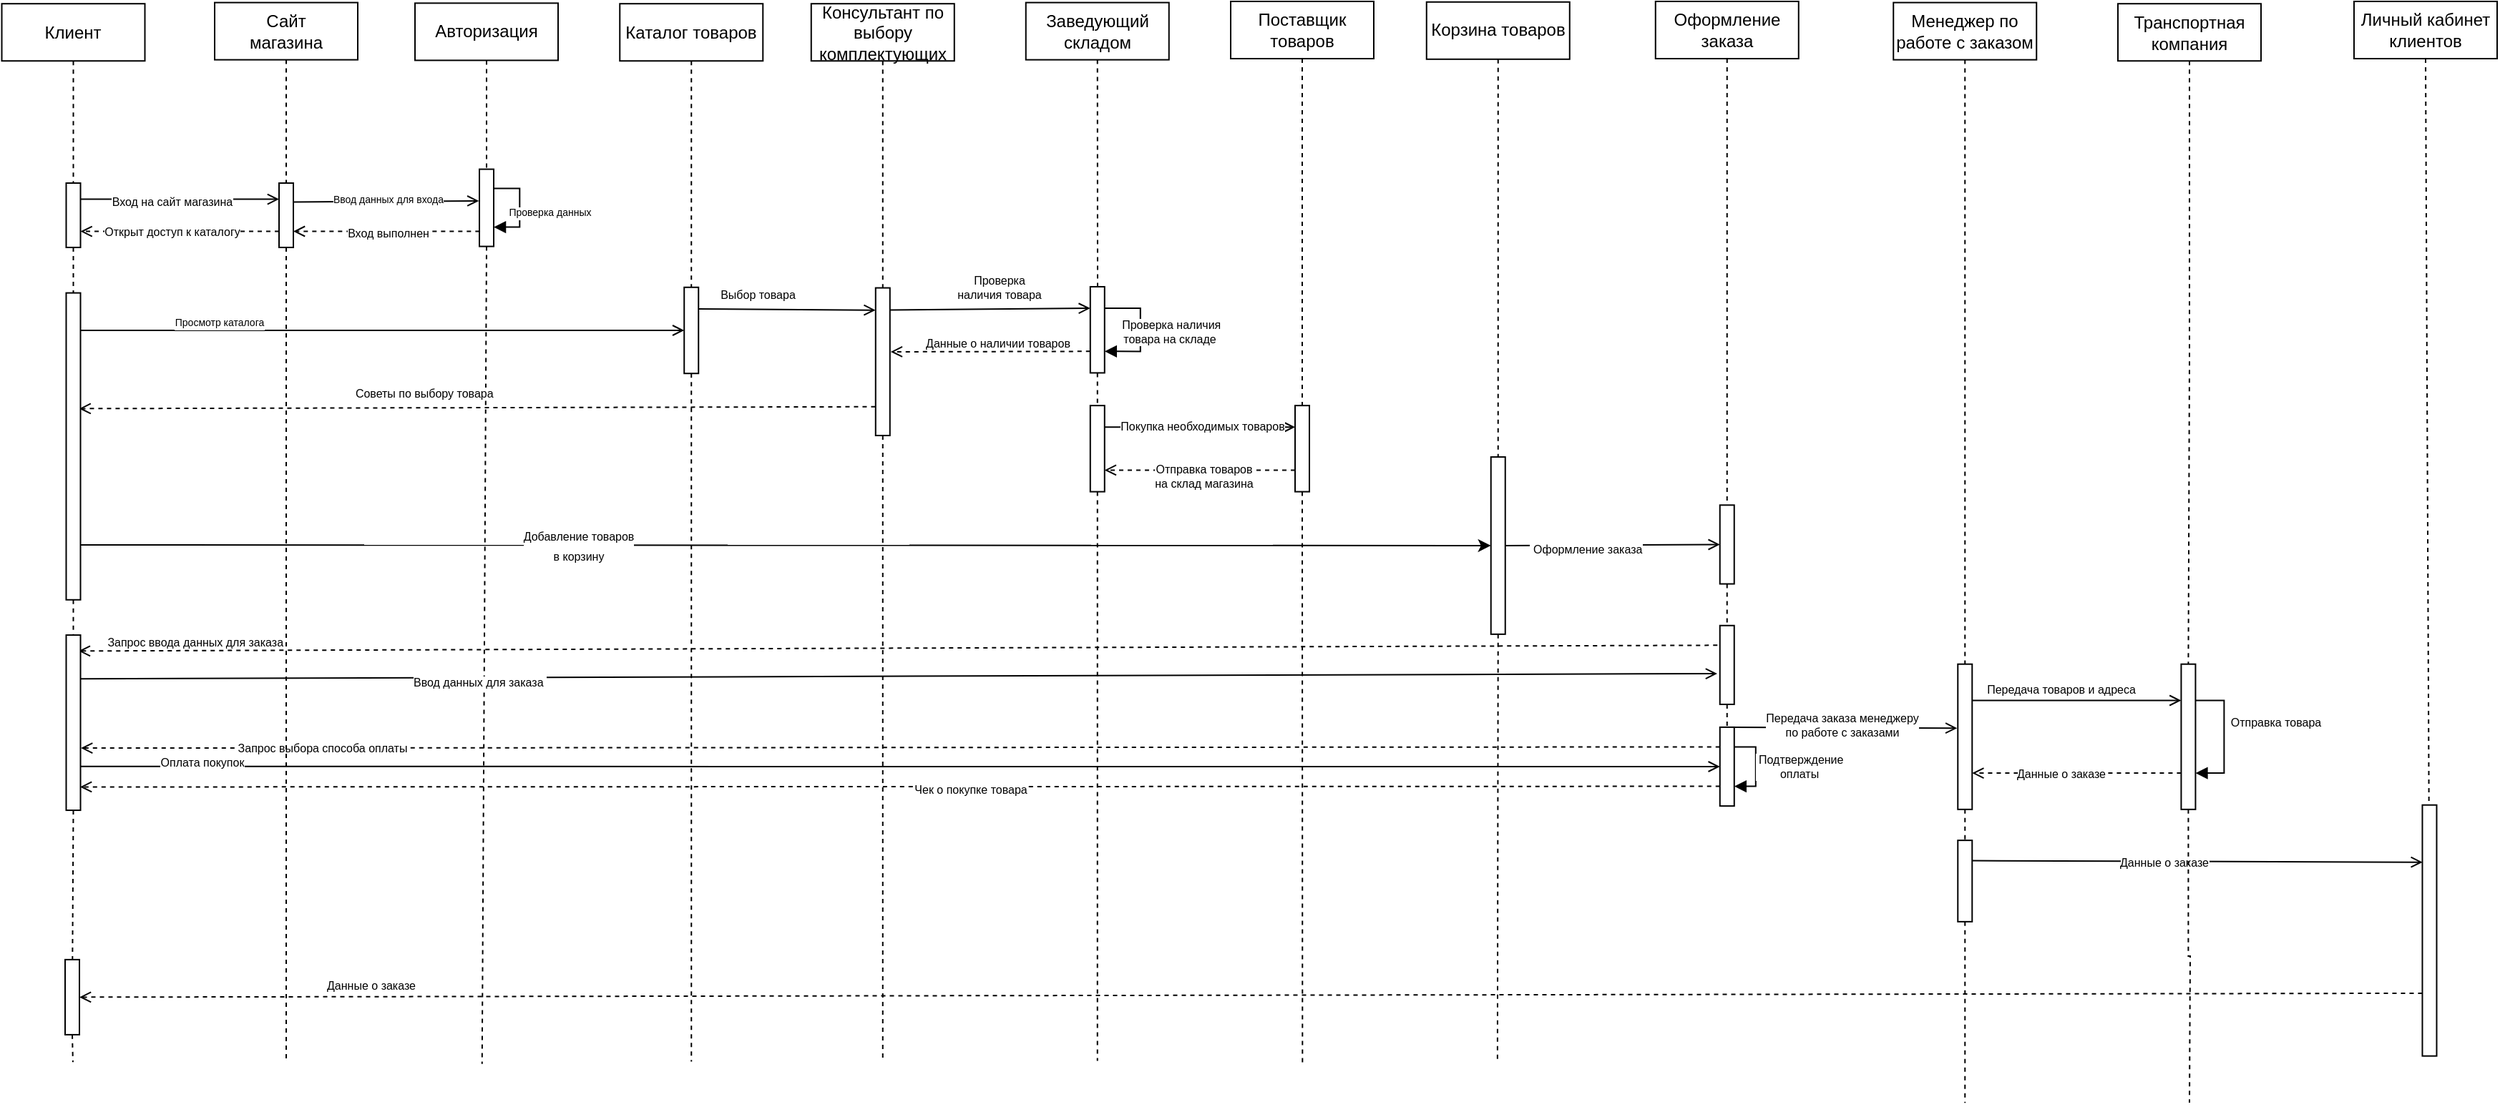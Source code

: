 <mxfile version="20.5.3" type="github">
  <diagram id="1C6cSwg7VmpAiblLXvoy" name="Страница 1">
    <mxGraphModel dx="4302" dy="1127" grid="1" gridSize="10" guides="1" tooltips="1" connect="1" arrows="1" fold="1" page="1" pageScale="1" pageWidth="2339" pageHeight="3300" math="0" shadow="0">
      <root>
        <mxCell id="0" />
        <mxCell id="1" parent="0" />
        <mxCell id="xmQRBaJtH42mLP0wHH3l-34" value="Менеджер по работе с заказом" style="whiteSpace=wrap;html=1;align=center;" parent="1" vertex="1">
          <mxGeometry x="93.12" y="70.8" width="100" height="40" as="geometry" />
        </mxCell>
        <mxCell id="SabWteCTpefjTxFQU9_--8" style="edgeStyle=none;rounded=0;orthogonalLoop=1;jettySize=auto;html=1;exitX=0.5;exitY=1;exitDx=0;exitDy=0;entryX=0;entryY=0.5;entryDx=0;entryDy=0;dashed=1;fontSize=8;endArrow=none;endFill=0;" parent="1" source="xmQRBaJtH42mLP0wHH3l-34" target="xmQRBaJtH42mLP0wHH3l-50" edge="1">
          <mxGeometry relative="1" as="geometry">
            <mxPoint x="143.12" y="255.8" as="sourcePoint" />
          </mxGeometry>
        </mxCell>
        <mxCell id="xmQRBaJtH42mLP0wHH3l-95" style="edgeStyle=none;rounded=0;orthogonalLoop=1;jettySize=auto;html=1;exitX=1;exitY=0.5;exitDx=0;exitDy=0;entryX=0;entryY=0.5;entryDx=0;entryDy=0;dashed=1;fontSize=9;endArrow=none;endFill=0;startArrow=none;" parent="1" source="t5wxgiUbX30vSw5wbPk--4" edge="1">
          <mxGeometry relative="1" as="geometry">
            <mxPoint x="143.135" y="840.185" as="targetPoint" />
          </mxGeometry>
        </mxCell>
        <mxCell id="wwu7eUDhGdENPaWgCfhL-5" style="edgeStyle=none;rounded=0;orthogonalLoop=1;jettySize=auto;html=1;entryX=0.228;entryY=0.986;entryDx=0;entryDy=0;endArrow=open;endFill=0;exitX=0.25;exitY=0;exitDx=0;exitDy=0;entryPerimeter=0;" parent="1" source="t5wxgiUbX30vSw5wbPk--4" target="hlWkLfJ_ghAU2IeBSESy-3" edge="1">
          <mxGeometry relative="1" as="geometry">
            <mxPoint x="170" y="740" as="sourcePoint" />
          </mxGeometry>
        </mxCell>
        <mxCell id="wwu7eUDhGdENPaWgCfhL-7" value="Данные о заказе" style="edgeLabel;html=1;align=center;verticalAlign=middle;resizable=0;points=[];fontSize=8;" parent="wwu7eUDhGdENPaWgCfhL-5" vertex="1" connectable="0">
          <mxGeometry x="-0.151" y="-1" relative="1" as="geometry">
            <mxPoint as="offset" />
          </mxGeometry>
        </mxCell>
        <mxCell id="t5wxgiUbX30vSw5wbPk--9" style="edgeStyle=orthogonalEdgeStyle;rounded=0;orthogonalLoop=1;jettySize=auto;html=1;exitX=0.25;exitY=0;exitDx=0;exitDy=0;entryX=0.25;entryY=1;entryDx=0;entryDy=0;endArrow=open;endFill=0;" parent="1" source="xmQRBaJtH42mLP0wHH3l-50" target="t5wxgiUbX30vSw5wbPk--7" edge="1">
          <mxGeometry relative="1" as="geometry" />
        </mxCell>
        <mxCell id="t5wxgiUbX30vSw5wbPk--10" value="&lt;font style=&quot;font-size: 8px;&quot;&gt;Передача товаров и адреса&lt;/font&gt;" style="edgeLabel;html=1;align=center;verticalAlign=middle;resizable=0;points=[];" parent="t5wxgiUbX30vSw5wbPk--9" vertex="1" connectable="0">
          <mxGeometry x="-0.36" relative="1" as="geometry">
            <mxPoint x="15" y="-9" as="offset" />
          </mxGeometry>
        </mxCell>
        <mxCell id="xmQRBaJtH42mLP0wHH3l-50" value="" style="rounded=0;whiteSpace=wrap;html=1;rotation=90;" parent="1" vertex="1">
          <mxGeometry x="92.35" y="579.14" width="101.57" height="10" as="geometry" />
        </mxCell>
        <mxCell id="Gkl77x3huCFvcmWokDsf-9" style="edgeStyle=none;rounded=0;orthogonalLoop=1;jettySize=auto;html=1;exitX=0.5;exitY=1;exitDx=0;exitDy=0;entryX=0;entryY=0.5;entryDx=0;entryDy=0;dashed=1;endArrow=none;endFill=0;" parent="1" source="Gkl77x3huCFvcmWokDsf-2" target="Gkl77x3huCFvcmWokDsf-33" edge="1">
          <mxGeometry relative="1" as="geometry">
            <mxPoint x="-1178.75" y="136.6" as="targetPoint" />
          </mxGeometry>
        </mxCell>
        <mxCell id="Gkl77x3huCFvcmWokDsf-2" value="Клиент" style="whiteSpace=wrap;html=1;align=center;" parent="1" vertex="1">
          <mxGeometry x="-1228.75" y="71.6" width="100" height="40" as="geometry" />
        </mxCell>
        <mxCell id="Gkl77x3huCFvcmWokDsf-27" style="edgeStyle=none;rounded=0;orthogonalLoop=1;jettySize=auto;html=1;entryX=0.41;entryY=1.034;entryDx=0;entryDy=0;fontSize=7;endArrow=open;endFill=0;exitX=0.294;exitY=0.011;exitDx=0;exitDy=0;entryPerimeter=0;exitPerimeter=0;" parent="1" source="4py7BuK0P5c7qzIg3ZsJ-5" target="Gkl77x3huCFvcmWokDsf-26" edge="1">
          <mxGeometry relative="1" as="geometry">
            <mxPoint x="-1010" y="210.8" as="sourcePoint" />
          </mxGeometry>
        </mxCell>
        <mxCell id="Gkl77x3huCFvcmWokDsf-28" value="Ввод данных для входа" style="edgeLabel;html=1;align=center;verticalAlign=middle;resizable=0;points=[];fontSize=7;" parent="Gkl77x3huCFvcmWokDsf-27" vertex="1" connectable="0">
          <mxGeometry x="-0.348" y="1" relative="1" as="geometry">
            <mxPoint x="23" as="offset" />
          </mxGeometry>
        </mxCell>
        <mxCell id="Gkl77x3huCFvcmWokDsf-31" style="rounded=0;orthogonalLoop=1;jettySize=auto;html=1;exitX=0.5;exitY=1;exitDx=0;exitDy=0;entryX=0;entryY=0.5;entryDx=0;entryDy=0;fontSize=7;endArrow=none;endFill=0;dashed=1;" parent="1" source="Gkl77x3huCFvcmWokDsf-25" target="Gkl77x3huCFvcmWokDsf-26" edge="1">
          <mxGeometry relative="1" as="geometry" />
        </mxCell>
        <mxCell id="Gkl77x3huCFvcmWokDsf-25" value="Авторизация" style="whiteSpace=wrap;html=1;align=center;" parent="1" vertex="1">
          <mxGeometry x="-940" y="71.2" width="100" height="40" as="geometry" />
        </mxCell>
        <mxCell id="Gkl77x3huCFvcmWokDsf-38" style="edgeStyle=none;rounded=0;orthogonalLoop=1;jettySize=auto;html=1;exitX=1;exitY=0.5;exitDx=0;exitDy=0;dashed=1;fontSize=7;endArrow=none;endFill=0;" parent="1" source="Gkl77x3huCFvcmWokDsf-26" edge="1">
          <mxGeometry relative="1" as="geometry">
            <mxPoint x="-893.12" y="812.867" as="targetPoint" />
          </mxGeometry>
        </mxCell>
        <mxCell id="4py7BuK0P5c7qzIg3ZsJ-1" style="rounded=0;orthogonalLoop=1;jettySize=auto;html=1;exitX=0.804;exitY=0.984;exitDx=0;exitDy=0;dashed=1;endArrow=open;endFill=0;entryX=0.75;entryY=0;entryDx=0;entryDy=0;exitPerimeter=0;" parent="1" source="Gkl77x3huCFvcmWokDsf-26" target="4py7BuK0P5c7qzIg3ZsJ-5" edge="1">
          <mxGeometry relative="1" as="geometry">
            <mxPoint x="-1010" y="227.8" as="targetPoint" />
          </mxGeometry>
        </mxCell>
        <mxCell id="4py7BuK0P5c7qzIg3ZsJ-2" value="&lt;font style=&quot;font-size: 8px;&quot;&gt;Вход выполнен&lt;/font&gt;" style="edgeLabel;html=1;align=center;verticalAlign=middle;resizable=0;points=[];" parent="4py7BuK0P5c7qzIg3ZsJ-1" vertex="1" connectable="0">
          <mxGeometry x="0.517" relative="1" as="geometry">
            <mxPoint x="34" as="offset" />
          </mxGeometry>
        </mxCell>
        <mxCell id="Gkl77x3huCFvcmWokDsf-26" value="" style="rounded=0;whiteSpace=wrap;html=1;rotation=90;" parent="1" vertex="1">
          <mxGeometry x="-916.99" y="209.3" width="53.99" height="10" as="geometry" />
        </mxCell>
        <mxCell id="Gkl77x3huCFvcmWokDsf-29" style="edgeStyle=orthogonalEdgeStyle;rounded=0;orthogonalLoop=1;jettySize=auto;html=1;exitX=0.25;exitY=0;exitDx=0;exitDy=0;entryX=0.75;entryY=0;entryDx=0;entryDy=0;fontSize=7;endArrow=block;endFill=1;" parent="1" source="Gkl77x3huCFvcmWokDsf-26" target="Gkl77x3huCFvcmWokDsf-26" edge="1">
          <mxGeometry relative="1" as="geometry">
            <Array as="points">
              <mxPoint x="-866.87" y="200.61" />
              <mxPoint x="-866.87" y="227.61" />
            </Array>
          </mxGeometry>
        </mxCell>
        <mxCell id="Gkl77x3huCFvcmWokDsf-30" value="&amp;nbsp;Проверка данных" style="edgeLabel;html=1;align=center;verticalAlign=middle;resizable=0;points=[];fontSize=7;" parent="Gkl77x3huCFvcmWokDsf-29" vertex="1" connectable="0">
          <mxGeometry x="0.103" y="1" relative="1" as="geometry">
            <mxPoint x="19" as="offset" />
          </mxGeometry>
        </mxCell>
        <mxCell id="Gkl77x3huCFvcmWokDsf-32" value="Каталог товаров" style="whiteSpace=wrap;html=1;align=center;" parent="1" vertex="1">
          <mxGeometry x="-796.87" y="71.6" width="100" height="40" as="geometry" />
        </mxCell>
        <mxCell id="SabWteCTpefjTxFQU9_--4" style="rounded=0;orthogonalLoop=1;jettySize=auto;html=1;exitX=1;exitY=0.5;exitDx=0;exitDy=0;fontSize=8;endArrow=none;endFill=0;dashed=1;startArrow=none;" parent="1" source="hlWkLfJ_ghAU2IeBSESy-6" edge="1">
          <mxGeometry relative="1" as="geometry">
            <mxPoint x="-1179.044" y="811.6" as="targetPoint" />
          </mxGeometry>
        </mxCell>
        <mxCell id="4py7BuK0P5c7qzIg3ZsJ-7" style="edgeStyle=none;rounded=0;orthogonalLoop=1;jettySize=auto;html=1;exitX=0.25;exitY=0;exitDx=0;exitDy=0;entryX=0.25;entryY=1;entryDx=0;entryDy=0;fontSize=8;endArrow=open;endFill=0;" parent="1" source="Gkl77x3huCFvcmWokDsf-33" target="4py7BuK0P5c7qzIg3ZsJ-5" edge="1">
          <mxGeometry relative="1" as="geometry" />
        </mxCell>
        <mxCell id="4py7BuK0P5c7qzIg3ZsJ-8" value="Вход на сайт магазина" style="edgeLabel;html=1;align=center;verticalAlign=middle;resizable=0;points=[];fontSize=8;" parent="4py7BuK0P5c7qzIg3ZsJ-7" vertex="1" connectable="0">
          <mxGeometry x="-0.247" y="-2" relative="1" as="geometry">
            <mxPoint x="11" y="-1" as="offset" />
          </mxGeometry>
        </mxCell>
        <mxCell id="Gkl77x3huCFvcmWokDsf-33" value="" style="rounded=0;whiteSpace=wrap;html=1;rotation=90;" parent="1" vertex="1">
          <mxGeometry x="-1201.25" y="214.51" width="45" height="10" as="geometry" />
        </mxCell>
        <mxCell id="SabWteCTpefjTxFQU9_--7" style="edgeStyle=none;rounded=0;orthogonalLoop=1;jettySize=auto;html=1;exitX=1;exitY=0.5;exitDx=0;exitDy=0;dashed=1;fontSize=8;endArrow=none;endFill=0;" parent="1" source="SabWteCTpefjTxFQU9_--23" edge="1">
          <mxGeometry relative="1" as="geometry">
            <mxPoint x="-746.87" y="811.2" as="targetPoint" />
            <mxPoint x="-746.885" y="480.625" as="sourcePoint" />
          </mxGeometry>
        </mxCell>
        <mxCell id="Gkl77x3huCFvcmWokDsf-39" style="edgeStyle=none;rounded=0;orthogonalLoop=1;jettySize=auto;html=1;exitX=0.122;exitY=0.013;exitDx=0;exitDy=0;entryX=0.5;entryY=1;entryDx=0;entryDy=0;fontSize=7;endArrow=open;endFill=0;exitPerimeter=0;" parent="1" source="Gkl77x3huCFvcmWokDsf-37" target="SabWteCTpefjTxFQU9_--23" edge="1">
          <mxGeometry relative="1" as="geometry" />
        </mxCell>
        <mxCell id="Gkl77x3huCFvcmWokDsf-40" value="Просмотр каталога" style="edgeLabel;html=1;align=center;verticalAlign=middle;resizable=0;points=[];fontSize=7;" parent="Gkl77x3huCFvcmWokDsf-39" vertex="1" connectable="0">
          <mxGeometry x="-0.301" y="1" relative="1" as="geometry">
            <mxPoint x="-51" y="-4" as="offset" />
          </mxGeometry>
        </mxCell>
        <mxCell id="SabWteCTpefjTxFQU9_--12" style="edgeStyle=none;rounded=0;orthogonalLoop=1;jettySize=auto;html=1;exitX=0.5;exitY=1;exitDx=0;exitDy=0;entryX=0;entryY=0.5;entryDx=0;entryDy=0;dashed=1;fontSize=8;endArrow=none;endFill=0;" parent="1" source="SabWteCTpefjTxFQU9_--10" target="SabWteCTpefjTxFQU9_--11" edge="1">
          <mxGeometry relative="1" as="geometry" />
        </mxCell>
        <mxCell id="SabWteCTpefjTxFQU9_--10" value="Корзина товаров" style="whiteSpace=wrap;html=1;align=center;" parent="1" vertex="1">
          <mxGeometry x="-233.12" y="70.4" width="100" height="40" as="geometry" />
        </mxCell>
        <mxCell id="SabWteCTpefjTxFQU9_--18" style="edgeStyle=none;rounded=0;orthogonalLoop=1;jettySize=auto;html=1;exitX=1;exitY=0.5;exitDx=0;exitDy=0;dashed=1;fontSize=8;endArrow=none;endFill=0;" parent="1" source="SabWteCTpefjTxFQU9_--11" edge="1">
          <mxGeometry relative="1" as="geometry">
            <mxPoint x="-183.564" y="810" as="targetPoint" />
          </mxGeometry>
        </mxCell>
        <mxCell id="6CkgmIkL6e7vxcwUD5hK-3" style="rounded=0;orthogonalLoop=1;jettySize=auto;html=1;exitX=0.5;exitY=0;exitDx=0;exitDy=0;entryX=0.5;entryY=1;entryDx=0;entryDy=0;endArrow=open;endFill=0;" parent="1" source="SabWteCTpefjTxFQU9_--11" target="6CkgmIkL6e7vxcwUD5hK-1" edge="1">
          <mxGeometry relative="1" as="geometry" />
        </mxCell>
        <mxCell id="6CkgmIkL6e7vxcwUD5hK-4" value="&lt;font style=&quot;font-size: 8px;&quot;&gt;&amp;nbsp;Оформление заказа&lt;/font&gt;" style="edgeLabel;html=1;align=center;verticalAlign=middle;resizable=0;points=[];" parent="6CkgmIkL6e7vxcwUD5hK-3" vertex="1" connectable="0">
          <mxGeometry x="-0.252" y="-2" relative="1" as="geometry">
            <mxPoint as="offset" />
          </mxGeometry>
        </mxCell>
        <mxCell id="SabWteCTpefjTxFQU9_--11" value="" style="rounded=0;whiteSpace=wrap;html=1;rotation=90;" parent="1" vertex="1">
          <mxGeometry x="-245.08" y="445.48" width="123.91" height="10" as="geometry" />
        </mxCell>
        <mxCell id="SabWteCTpefjTxFQU9_--17" style="edgeStyle=none;rounded=0;orthogonalLoop=1;jettySize=auto;html=1;exitX=1;exitY=0.5;exitDx=0;exitDy=0;entryX=0;entryY=0.5;entryDx=0;entryDy=0;fontSize=8;endArrow=none;endFill=0;dashed=1;startArrow=none;" parent="1" source="6CkgmIkL6e7vxcwUD5hK-1" target="SabWteCTpefjTxFQU9_--16" edge="1">
          <mxGeometry relative="1" as="geometry" />
        </mxCell>
        <mxCell id="SabWteCTpefjTxFQU9_--15" value="Оформление заказа" style="whiteSpace=wrap;html=1;align=center;" parent="1" vertex="1">
          <mxGeometry x="-73.12" y="70" width="100" height="40" as="geometry" />
        </mxCell>
        <mxCell id="SabWteCTpefjTxFQU9_--37" style="edgeStyle=none;rounded=0;orthogonalLoop=1;jettySize=auto;html=1;exitX=1;exitY=0.5;exitDx=0;exitDy=0;entryX=0;entryY=0.5;entryDx=0;entryDy=0;dashed=1;fontSize=8;endArrow=none;endFill=0;" parent="1" source="SabWteCTpefjTxFQU9_--16" target="SabWteCTpefjTxFQU9_--36" edge="1">
          <mxGeometry relative="1" as="geometry" />
        </mxCell>
        <mxCell id="SabWteCTpefjTxFQU9_--16" value="" style="rounded=0;whiteSpace=wrap;html=1;rotation=90;" parent="1" vertex="1">
          <mxGeometry x="-50.68" y="528.93" width="55.11" height="10" as="geometry" />
        </mxCell>
        <mxCell id="SabWteCTpefjTxFQU9_--21" style="edgeStyle=none;rounded=0;orthogonalLoop=1;jettySize=auto;html=1;entryX=0.25;entryY=1;entryDx=0;entryDy=0;fontSize=8;endArrow=none;endFill=0;exitX=0.091;exitY=0.135;exitDx=0;exitDy=0;exitPerimeter=0;dashed=1;startArrow=open;startFill=0;" parent="1" source="SabWteCTpefjTxFQU9_--19" target="SabWteCTpefjTxFQU9_--16" edge="1">
          <mxGeometry relative="1" as="geometry">
            <mxPoint x="-940" y="530" as="sourcePoint" />
          </mxGeometry>
        </mxCell>
        <mxCell id="SabWteCTpefjTxFQU9_--22" value="&amp;nbsp;Запрос ввода данных для заказа" style="edgeLabel;html=1;align=center;verticalAlign=middle;resizable=0;points=[];fontSize=8;" parent="SabWteCTpefjTxFQU9_--21" vertex="1" connectable="0">
          <mxGeometry x="-0.865" y="2" relative="1" as="geometry">
            <mxPoint x="2" y="-4" as="offset" />
          </mxGeometry>
        </mxCell>
        <mxCell id="SabWteCTpefjTxFQU9_--38" style="edgeStyle=none;rounded=0;orthogonalLoop=1;jettySize=auto;html=1;exitX=0.75;exitY=0;exitDx=0;exitDy=0;entryX=0.5;entryY=1;entryDx=0;entryDy=0;fontSize=8;endArrow=open;endFill=0;" parent="1" source="SabWteCTpefjTxFQU9_--19" target="SabWteCTpefjTxFQU9_--36" edge="1">
          <mxGeometry relative="1" as="geometry" />
        </mxCell>
        <mxCell id="SabWteCTpefjTxFQU9_--39" value="Оплата покупок" style="edgeLabel;html=1;align=center;verticalAlign=middle;resizable=0;points=[];fontSize=8;" parent="SabWteCTpefjTxFQU9_--38" vertex="1" connectable="0">
          <mxGeometry x="-0.791" relative="1" as="geometry">
            <mxPoint x="-35" y="-3" as="offset" />
          </mxGeometry>
        </mxCell>
        <mxCell id="SabWteCTpefjTxFQU9_--19" value="" style="rounded=0;whiteSpace=wrap;html=1;rotation=90;" parent="1" vertex="1">
          <mxGeometry x="-1240" y="569.28" width="122.5" height="10" as="geometry" />
        </mxCell>
        <mxCell id="SabWteCTpefjTxFQU9_--20" value="" style="rounded=0;orthogonalLoop=1;jettySize=auto;html=1;exitX=1;exitY=0.5;exitDx=0;exitDy=0;fontSize=8;endArrow=none;endFill=0;dashed=1;startArrow=none;" parent="1" source="Gkl77x3huCFvcmWokDsf-37" target="SabWteCTpefjTxFQU9_--19" edge="1">
          <mxGeometry relative="1" as="geometry">
            <mxPoint x="-1179.044" y="811.6" as="targetPoint" />
            <mxPoint x="-1178.75" y="322.0" as="sourcePoint" />
          </mxGeometry>
        </mxCell>
        <mxCell id="tWSVUriyzBmCFwbqHir8-5" style="edgeStyle=none;rounded=0;orthogonalLoop=1;jettySize=auto;html=1;exitX=0.25;exitY=0;exitDx=0;exitDy=0;entryX=0.151;entryY=1.007;entryDx=0;entryDy=0;endArrow=open;endFill=0;entryPerimeter=0;" parent="1" source="SabWteCTpefjTxFQU9_--23" target="tWSVUriyzBmCFwbqHir8-3" edge="1">
          <mxGeometry relative="1" as="geometry" />
        </mxCell>
        <mxCell id="tWSVUriyzBmCFwbqHir8-8" value="&amp;nbsp; Выбор товара" style="edgeLabel;html=1;align=center;verticalAlign=middle;resizable=0;points=[];fontSize=8;" parent="tWSVUriyzBmCFwbqHir8-5" vertex="1" connectable="0">
          <mxGeometry x="-0.425" y="-1" relative="1" as="geometry">
            <mxPoint x="3" y="-11" as="offset" />
          </mxGeometry>
        </mxCell>
        <mxCell id="SabWteCTpefjTxFQU9_--23" value="" style="rounded=0;whiteSpace=wrap;html=1;rotation=90;" parent="1" vertex="1">
          <mxGeometry x="-777" y="295" width="60.23" height="10" as="geometry" />
        </mxCell>
        <mxCell id="SabWteCTpefjTxFQU9_--24" value="" style="edgeStyle=none;rounded=0;orthogonalLoop=1;jettySize=auto;html=1;exitX=0.5;exitY=1;exitDx=0;exitDy=0;entryX=0;entryY=0.5;entryDx=0;entryDy=0;dashed=1;fontSize=7;endArrow=none;endFill=0;" parent="1" source="Gkl77x3huCFvcmWokDsf-32" target="SabWteCTpefjTxFQU9_--23" edge="1">
          <mxGeometry relative="1" as="geometry">
            <mxPoint x="-746.87" y="111.6" as="sourcePoint" />
            <mxPoint x="-746.885" y="420.395" as="targetPoint" />
          </mxGeometry>
        </mxCell>
        <mxCell id="SabWteCTpefjTxFQU9_--33" style="rounded=0;orthogonalLoop=1;jettySize=auto;html=1;fontSize=8;endArrow=none;endFill=0;entryX=0.25;entryY=0;entryDx=0;entryDy=0;startArrow=open;startFill=0;" parent="1" target="SabWteCTpefjTxFQU9_--19" edge="1">
          <mxGeometry relative="1" as="geometry">
            <mxPoint x="-620" y="605" as="targetPoint" />
            <mxPoint x="-30" y="540" as="sourcePoint" />
          </mxGeometry>
        </mxCell>
        <mxCell id="SabWteCTpefjTxFQU9_--34" value="Ввод данных для заказа&amp;nbsp;" style="edgeLabel;html=1;align=center;verticalAlign=middle;resizable=0;points=[];fontSize=8;" parent="SabWteCTpefjTxFQU9_--33" vertex="1" connectable="0">
          <mxGeometry x="0.675" y="-1" relative="1" as="geometry">
            <mxPoint x="93" y="4" as="offset" />
          </mxGeometry>
        </mxCell>
        <mxCell id="6CkgmIkL6e7vxcwUD5hK-7" style="rounded=0;orthogonalLoop=1;jettySize=auto;html=1;exitX=0;exitY=0;exitDx=0;exitDy=0;fontSize=8;endArrow=open;endFill=0;entryX=0.441;entryY=1.049;entryDx=0;entryDy=0;entryPerimeter=0;" parent="1" source="SabWteCTpefjTxFQU9_--36" target="xmQRBaJtH42mLP0wHH3l-50" edge="1">
          <mxGeometry relative="1" as="geometry">
            <mxPoint x="-18" y="338" as="targetPoint" />
          </mxGeometry>
        </mxCell>
        <mxCell id="6CkgmIkL6e7vxcwUD5hK-9" value="Передача заказа менеджеру &lt;br&gt;по работе с заказами" style="edgeLabel;html=1;align=center;verticalAlign=middle;resizable=0;points=[];fontSize=8;" parent="6CkgmIkL6e7vxcwUD5hK-7" vertex="1" connectable="0">
          <mxGeometry x="-0.045" y="2" relative="1" as="geometry">
            <mxPoint as="offset" />
          </mxGeometry>
        </mxCell>
        <mxCell id="6CkgmIkL6e7vxcwUD5hK-10" style="edgeStyle=none;rounded=0;orthogonalLoop=1;jettySize=auto;html=1;exitX=0.75;exitY=1;exitDx=0;exitDy=0;entryX=0.867;entryY=0.025;entryDx=0;entryDy=0;entryPerimeter=0;fontSize=8;endArrow=open;endFill=0;dashed=1;" parent="1" source="SabWteCTpefjTxFQU9_--36" target="SabWteCTpefjTxFQU9_--19" edge="1">
          <mxGeometry relative="1" as="geometry" />
        </mxCell>
        <mxCell id="6CkgmIkL6e7vxcwUD5hK-11" value="Чек о покупке товара" style="edgeLabel;html=1;align=center;verticalAlign=middle;resizable=0;points=[];fontSize=8;" parent="6CkgmIkL6e7vxcwUD5hK-10" vertex="1" connectable="0">
          <mxGeometry x="-0.085" y="2" relative="1" as="geometry">
            <mxPoint as="offset" />
          </mxGeometry>
        </mxCell>
        <mxCell id="hsWbIuTdc0-6WUOHF7rW-1" style="rounded=0;orthogonalLoop=1;jettySize=auto;html=1;exitX=0.25;exitY=1;exitDx=0;exitDy=0;entryX=0.645;entryY=-0.03;entryDx=0;entryDy=0;entryPerimeter=0;dashed=1;endArrow=open;endFill=0;" parent="1" source="SabWteCTpefjTxFQU9_--36" target="SabWteCTpefjTxFQU9_--19" edge="1">
          <mxGeometry relative="1" as="geometry" />
        </mxCell>
        <mxCell id="hsWbIuTdc0-6WUOHF7rW-2" value="&lt;span style=&quot;font-size: 8px;&quot;&gt;Запрос выбора способа оплаты&lt;/span&gt;" style="edgeLabel;html=1;align=center;verticalAlign=middle;resizable=0;points=[];" parent="hsWbIuTdc0-6WUOHF7rW-1" vertex="1" connectable="0">
          <mxGeometry x="0.706" y="-1" relative="1" as="geometry">
            <mxPoint as="offset" />
          </mxGeometry>
        </mxCell>
        <mxCell id="SabWteCTpefjTxFQU9_--36" value="" style="rounded=0;whiteSpace=wrap;html=1;rotation=90;" parent="1" vertex="1">
          <mxGeometry x="-50.67" y="600.0" width="55.11" height="10" as="geometry" />
        </mxCell>
        <mxCell id="SabWteCTpefjTxFQU9_--40" style="edgeStyle=orthogonalEdgeStyle;rounded=0;orthogonalLoop=1;jettySize=auto;html=1;exitX=0.25;exitY=0;exitDx=0;exitDy=0;entryX=0.75;entryY=0;entryDx=0;entryDy=0;fontSize=8;endArrow=block;endFill=1;" parent="1" source="SabWteCTpefjTxFQU9_--36" target="SabWteCTpefjTxFQU9_--36" edge="1">
          <mxGeometry relative="1" as="geometry">
            <Array as="points">
              <mxPoint x="-3.12" y="591" />
              <mxPoint x="-3.12" y="619" />
            </Array>
          </mxGeometry>
        </mxCell>
        <mxCell id="SabWteCTpefjTxFQU9_--41" value="&amp;nbsp;Подтверждение &lt;br&gt;оплаты" style="edgeLabel;html=1;align=center;verticalAlign=middle;resizable=0;points=[];fontSize=8;" parent="SabWteCTpefjTxFQU9_--40" vertex="1" connectable="0">
          <mxGeometry x="-0.335" y="3" relative="1" as="geometry">
            <mxPoint x="27" y="10" as="offset" />
          </mxGeometry>
        </mxCell>
        <mxCell id="tWSVUriyzBmCFwbqHir8-2" style="rounded=0;orthogonalLoop=1;jettySize=auto;html=1;exitX=1;exitY=0.5;exitDx=0;exitDy=0;dashed=1;endArrow=none;endFill=0;startArrow=none;" parent="1" source="tWSVUriyzBmCFwbqHir8-3" edge="1">
          <mxGeometry relative="1" as="geometry">
            <mxPoint x="-613.12" y="811.2" as="targetPoint" />
          </mxGeometry>
        </mxCell>
        <mxCell id="tWSVUriyzBmCFwbqHir8-1" value="Консультант по выбору комплектующих" style="whiteSpace=wrap;html=1;align=center;" parent="1" vertex="1">
          <mxGeometry x="-663.12" y="71.6" width="100" height="40" as="geometry" />
        </mxCell>
        <mxCell id="tWSVUriyzBmCFwbqHir8-6" style="edgeStyle=none;rounded=0;orthogonalLoop=1;jettySize=auto;html=1;exitX=0.805;exitY=1.017;exitDx=0;exitDy=0;entryX=0.377;entryY=0.094;entryDx=0;entryDy=0;endArrow=open;endFill=0;dashed=1;exitPerimeter=0;entryPerimeter=0;" parent="1" source="tWSVUriyzBmCFwbqHir8-3" target="Gkl77x3huCFvcmWokDsf-37" edge="1">
          <mxGeometry relative="1" as="geometry" />
        </mxCell>
        <mxCell id="tWSVUriyzBmCFwbqHir8-12" value="&amp;nbsp;Советы по выбору товара" style="edgeLabel;html=1;align=center;verticalAlign=middle;resizable=0;points=[];fontSize=8;" parent="tWSVUriyzBmCFwbqHir8-6" vertex="1" connectable="0">
          <mxGeometry x="0.212" relative="1" as="geometry">
            <mxPoint x="20" y="-10" as="offset" />
          </mxGeometry>
        </mxCell>
        <mxCell id="tWSVUriyzBmCFwbqHir8-16" style="edgeStyle=none;rounded=0;orthogonalLoop=1;jettySize=auto;html=1;exitX=0.15;exitY=-0.013;exitDx=0;exitDy=0;entryX=0.25;entryY=1;entryDx=0;entryDy=0;fontSize=8;endArrow=open;endFill=0;exitPerimeter=0;" parent="1" source="tWSVUriyzBmCFwbqHir8-3" target="tWSVUriyzBmCFwbqHir8-15" edge="1">
          <mxGeometry relative="1" as="geometry" />
        </mxCell>
        <mxCell id="tWSVUriyzBmCFwbqHir8-17" value="Проверка&lt;br&gt;наличия товара" style="edgeLabel;html=1;align=center;verticalAlign=middle;resizable=0;points=[];fontSize=8;" parent="tWSVUriyzBmCFwbqHir8-16" vertex="1" connectable="0">
          <mxGeometry x="-0.152" y="-1" relative="1" as="geometry">
            <mxPoint x="16" y="-16" as="offset" />
          </mxGeometry>
        </mxCell>
        <mxCell id="tWSVUriyzBmCFwbqHir8-3" value="" style="rounded=0;whiteSpace=wrap;html=1;rotation=90;" parent="1" vertex="1">
          <mxGeometry x="-664.73" y="316.9" width="103.23" height="10" as="geometry" />
        </mxCell>
        <mxCell id="tWSVUriyzBmCFwbqHir8-4" value="" style="edgeStyle=orthogonalEdgeStyle;rounded=0;orthogonalLoop=1;jettySize=auto;html=1;exitX=0.5;exitY=1;exitDx=0;exitDy=0;dashed=1;endArrow=none;endFill=0;" parent="1" source="tWSVUriyzBmCFwbqHir8-1" target="tWSVUriyzBmCFwbqHir8-3" edge="1">
          <mxGeometry relative="1" as="geometry">
            <mxPoint x="-613.12" y="811.2" as="targetPoint" />
            <mxPoint x="-613.12" y="111.6" as="sourcePoint" />
          </mxGeometry>
        </mxCell>
        <mxCell id="IDRo27c4-7jk8g-NWwNv-1" style="rounded=0;orthogonalLoop=1;jettySize=auto;html=1;entryX=0.5;entryY=1;entryDx=0;entryDy=0;exitX=0.821;exitY=0.052;exitDx=0;exitDy=0;exitPerimeter=0;" parent="1" source="Gkl77x3huCFvcmWokDsf-37" target="SabWteCTpefjTxFQU9_--11" edge="1">
          <mxGeometry relative="1" as="geometry">
            <mxPoint x="-1170" y="450" as="sourcePoint" />
          </mxGeometry>
        </mxCell>
        <mxCell id="IDRo27c4-7jk8g-NWwNv-2" value="&lt;font style=&quot;font-size: 8px;&quot;&gt;Добавление товаров &lt;br&gt;в корзину&lt;/font&gt;" style="edgeLabel;html=1;align=center;verticalAlign=middle;resizable=0;points=[];" parent="IDRo27c4-7jk8g-NWwNv-1" vertex="1" connectable="0">
          <mxGeometry x="-0.294" y="2" relative="1" as="geometry">
            <mxPoint y="2" as="offset" />
          </mxGeometry>
        </mxCell>
        <mxCell id="Gkl77x3huCFvcmWokDsf-37" value="" style="rounded=0;whiteSpace=wrap;html=1;rotation=90;" parent="1" vertex="1">
          <mxGeometry x="-1286.04" y="376.09" width="214.57" height="10" as="geometry" />
        </mxCell>
        <mxCell id="tWSVUriyzBmCFwbqHir8-9" value="" style="rounded=0;orthogonalLoop=1;jettySize=auto;html=1;exitX=1;exitY=0.5;exitDx=0;exitDy=0;fontSize=8;endArrow=none;endFill=0;dashed=1;" parent="1" source="Gkl77x3huCFvcmWokDsf-33" target="Gkl77x3huCFvcmWokDsf-37" edge="1">
          <mxGeometry relative="1" as="geometry">
            <mxPoint x="-1178.75" y="513.03" as="targetPoint" />
            <mxPoint x="-1178.75" y="322.0" as="sourcePoint" />
          </mxGeometry>
        </mxCell>
        <mxCell id="tWSVUriyzBmCFwbqHir8-14" style="rounded=0;orthogonalLoop=1;jettySize=auto;html=1;exitX=1;exitY=0.5;exitDx=0;exitDy=0;fontSize=8;endArrow=none;endFill=0;dashed=1;startArrow=none;" parent="1" source="sa_YYTe1VB1jBONE82s6-5" edge="1">
          <mxGeometry relative="1" as="geometry">
            <mxPoint x="-463.12" y="810.8" as="targetPoint" />
          </mxGeometry>
        </mxCell>
        <mxCell id="tWSVUriyzBmCFwbqHir8-13" value="Заведующий складом" style="whiteSpace=wrap;html=1;align=center;" parent="1" vertex="1">
          <mxGeometry x="-513.12" y="70.8" width="100" height="40" as="geometry" />
        </mxCell>
        <mxCell id="tWSVUriyzBmCFwbqHir8-18" style="edgeStyle=none;rounded=0;orthogonalLoop=1;jettySize=auto;html=1;exitX=0.75;exitY=1;exitDx=0;exitDy=0;entryX=0.433;entryY=-0.053;entryDx=0;entryDy=0;fontSize=8;endArrow=open;endFill=0;dashed=1;entryPerimeter=0;" parent="1" source="tWSVUriyzBmCFwbqHir8-15" target="tWSVUriyzBmCFwbqHir8-3" edge="1">
          <mxGeometry relative="1" as="geometry" />
        </mxCell>
        <mxCell id="tWSVUriyzBmCFwbqHir8-19" value="Данные о наличии товаров" style="edgeLabel;html=1;align=center;verticalAlign=middle;resizable=0;points=[];fontSize=8;" parent="tWSVUriyzBmCFwbqHir8-18" vertex="1" connectable="0">
          <mxGeometry x="0.462" relative="1" as="geometry">
            <mxPoint x="37" y="-6" as="offset" />
          </mxGeometry>
        </mxCell>
        <mxCell id="sa_YYTe1VB1jBONE82s6-7" style="edgeStyle=none;rounded=0;orthogonalLoop=1;jettySize=auto;html=1;exitX=1;exitY=0.5;exitDx=0;exitDy=0;entryX=0;entryY=0.5;entryDx=0;entryDy=0;dashed=1;endArrow=none;endFill=0;" parent="1" source="tWSVUriyzBmCFwbqHir8-15" target="sa_YYTe1VB1jBONE82s6-5" edge="1">
          <mxGeometry relative="1" as="geometry" />
        </mxCell>
        <mxCell id="tWSVUriyzBmCFwbqHir8-15" value="" style="rounded=0;whiteSpace=wrap;html=1;rotation=90;" parent="1" vertex="1">
          <mxGeometry x="-493.23" y="294.6" width="60.23" height="10" as="geometry" />
        </mxCell>
        <mxCell id="tWSVUriyzBmCFwbqHir8-20" style="edgeStyle=orthogonalEdgeStyle;rounded=0;orthogonalLoop=1;jettySize=auto;html=1;exitX=0.25;exitY=0;exitDx=0;exitDy=0;entryX=0.75;entryY=0;entryDx=0;entryDy=0;fontSize=8;endArrow=block;endFill=1;" parent="1" source="tWSVUriyzBmCFwbqHir8-15" target="tWSVUriyzBmCFwbqHir8-15" edge="1">
          <mxGeometry relative="1" as="geometry">
            <Array as="points">
              <mxPoint x="-433.12" y="284.6" />
              <mxPoint x="-433.12" y="314.6" />
            </Array>
          </mxGeometry>
        </mxCell>
        <mxCell id="tWSVUriyzBmCFwbqHir8-21" value="&amp;nbsp;Проверка наличия &lt;br&gt;товара на складе" style="edgeLabel;html=1;align=center;verticalAlign=middle;resizable=0;points=[];fontSize=8;" parent="tWSVUriyzBmCFwbqHir8-20" vertex="1" connectable="0">
          <mxGeometry x="0.299" y="3" relative="1" as="geometry">
            <mxPoint x="17" y="-11" as="offset" />
          </mxGeometry>
        </mxCell>
        <mxCell id="6CkgmIkL6e7vxcwUD5hK-1" value="" style="rounded=0;whiteSpace=wrap;html=1;rotation=90;" parent="1" vertex="1">
          <mxGeometry x="-50.68" y="444.71" width="55.11" height="10" as="geometry" />
        </mxCell>
        <mxCell id="6CkgmIkL6e7vxcwUD5hK-6" value="" style="edgeStyle=none;rounded=0;orthogonalLoop=1;jettySize=auto;html=1;exitX=0.5;exitY=1;exitDx=0;exitDy=0;entryX=0;entryY=0.5;entryDx=0;entryDy=0;fontSize=8;endArrow=none;endFill=0;dashed=1;" parent="1" source="SabWteCTpefjTxFQU9_--15" target="6CkgmIkL6e7vxcwUD5hK-1" edge="1">
          <mxGeometry relative="1" as="geometry">
            <mxPoint x="-23.12" y="110" as="sourcePoint" />
            <mxPoint x="-23.125" y="317.445" as="targetPoint" />
          </mxGeometry>
        </mxCell>
        <mxCell id="hlWkLfJ_ghAU2IeBSESy-1" value="Личный кабинет&lt;br&gt;клиентов" style="whiteSpace=wrap;html=1;align=center;" parent="1" vertex="1">
          <mxGeometry x="415" y="70.0" width="100" height="40" as="geometry" />
        </mxCell>
        <mxCell id="hlWkLfJ_ghAU2IeBSESy-5" style="edgeStyle=none;rounded=0;orthogonalLoop=1;jettySize=auto;html=1;exitX=0.75;exitY=1;exitDx=0;exitDy=0;dashed=1;endArrow=open;endFill=0;entryX=0.5;entryY=0;entryDx=0;entryDy=0;" parent="1" source="hlWkLfJ_ghAU2IeBSESy-3" target="hlWkLfJ_ghAU2IeBSESy-6" edge="1">
          <mxGeometry relative="1" as="geometry">
            <mxPoint x="-1180" y="770" as="targetPoint" />
          </mxGeometry>
        </mxCell>
        <mxCell id="hlWkLfJ_ghAU2IeBSESy-10" value="Данные о заказе" style="edgeLabel;html=1;align=center;verticalAlign=middle;resizable=0;points=[];fontSize=8;" parent="hlWkLfJ_ghAU2IeBSESy-5" vertex="1" connectable="0">
          <mxGeometry x="0.93" relative="1" as="geometry">
            <mxPoint x="146" y="-8" as="offset" />
          </mxGeometry>
        </mxCell>
        <mxCell id="hlWkLfJ_ghAU2IeBSESy-3" value="" style="rounded=0;whiteSpace=wrap;html=1;rotation=90;" parent="1" vertex="1">
          <mxGeometry x="380" y="714.6" width="175.49" height="10" as="geometry" />
        </mxCell>
        <mxCell id="hlWkLfJ_ghAU2IeBSESy-4" value="" style="rounded=0;orthogonalLoop=1;jettySize=auto;html=1;exitX=0.5;exitY=1;exitDx=0;exitDy=0;dashed=1;endArrow=none;endFill=0;" parent="1" source="hlWkLfJ_ghAU2IeBSESy-1" target="hlWkLfJ_ghAU2IeBSESy-3" edge="1">
          <mxGeometry relative="1" as="geometry">
            <mxPoint x="465" y="811.2" as="targetPoint" />
            <mxPoint x="465" y="110.0" as="sourcePoint" />
          </mxGeometry>
        </mxCell>
        <mxCell id="hlWkLfJ_ghAU2IeBSESy-6" value="" style="rounded=0;whiteSpace=wrap;html=1;rotation=90;" parent="1" vertex="1">
          <mxGeometry x="-1205.75" y="761.2" width="52.5" height="10" as="geometry" />
        </mxCell>
        <mxCell id="hlWkLfJ_ghAU2IeBSESy-7" value="" style="rounded=0;orthogonalLoop=1;jettySize=auto;html=1;exitX=1;exitY=0.5;exitDx=0;exitDy=0;fontSize=8;endArrow=none;endFill=0;dashed=1;startArrow=none;" parent="1" source="SabWteCTpefjTxFQU9_--19" target="hlWkLfJ_ghAU2IeBSESy-6" edge="1">
          <mxGeometry relative="1" as="geometry">
            <mxPoint x="-1179.044" y="811.6" as="targetPoint" />
            <mxPoint x="-1178.75" y="635.53" as="sourcePoint" />
          </mxGeometry>
        </mxCell>
        <mxCell id="4py7BuK0P5c7qzIg3ZsJ-4" style="edgeStyle=none;rounded=0;orthogonalLoop=1;jettySize=auto;html=1;exitX=1;exitY=0.5;exitDx=0;exitDy=0;dashed=1;fontSize=8;endArrow=none;endFill=0;startArrow=none;" parent="1" source="4py7BuK0P5c7qzIg3ZsJ-5" edge="1">
          <mxGeometry relative="1" as="geometry">
            <mxPoint x="-1030" y="810.8" as="targetPoint" />
          </mxGeometry>
        </mxCell>
        <mxCell id="4py7BuK0P5c7qzIg3ZsJ-3" value="Сайт&lt;br&gt;магазина" style="whiteSpace=wrap;html=1;align=center;" parent="1" vertex="1">
          <mxGeometry x="-1080" y="70.8" width="100" height="40" as="geometry" />
        </mxCell>
        <mxCell id="4py7BuK0P5c7qzIg3ZsJ-9" style="edgeStyle=none;rounded=0;orthogonalLoop=1;jettySize=auto;html=1;exitX=0.75;exitY=1;exitDx=0;exitDy=0;entryX=0.75;entryY=0;entryDx=0;entryDy=0;fontSize=8;endArrow=open;endFill=0;dashed=1;" parent="1" source="4py7BuK0P5c7qzIg3ZsJ-5" target="Gkl77x3huCFvcmWokDsf-33" edge="1">
          <mxGeometry relative="1" as="geometry" />
        </mxCell>
        <mxCell id="4py7BuK0P5c7qzIg3ZsJ-10" value="Открыт доступ к каталогу" style="edgeLabel;html=1;align=center;verticalAlign=middle;resizable=0;points=[];fontSize=8;" parent="4py7BuK0P5c7qzIg3ZsJ-9" vertex="1" connectable="0">
          <mxGeometry x="0.295" y="-1" relative="1" as="geometry">
            <mxPoint x="15" y="1" as="offset" />
          </mxGeometry>
        </mxCell>
        <mxCell id="4py7BuK0P5c7qzIg3ZsJ-5" value="" style="rounded=0;whiteSpace=wrap;html=1;rotation=90;" parent="1" vertex="1">
          <mxGeometry x="-1052.5" y="214.51" width="45" height="10" as="geometry" />
        </mxCell>
        <mxCell id="4py7BuK0P5c7qzIg3ZsJ-6" value="" style="edgeStyle=none;rounded=0;orthogonalLoop=1;jettySize=auto;html=1;exitX=0.5;exitY=1;exitDx=0;exitDy=0;dashed=1;fontSize=8;endArrow=none;endFill=0;" parent="1" source="4py7BuK0P5c7qzIg3ZsJ-3" target="4py7BuK0P5c7qzIg3ZsJ-5" edge="1">
          <mxGeometry relative="1" as="geometry">
            <mxPoint x="-1030" y="810.8" as="targetPoint" />
            <mxPoint x="-1030" y="110.8" as="sourcePoint" />
          </mxGeometry>
        </mxCell>
        <mxCell id="sa_YYTe1VB1jBONE82s6-2" style="rounded=0;orthogonalLoop=1;jettySize=auto;html=1;exitX=1;exitY=0.5;exitDx=0;exitDy=0;endArrow=none;endFill=0;dashed=1;startArrow=none;" parent="1" source="sa_YYTe1VB1jBONE82s6-3" edge="1">
          <mxGeometry relative="1" as="geometry">
            <mxPoint x="-319.833" y="813.333" as="targetPoint" />
          </mxGeometry>
        </mxCell>
        <mxCell id="sa_YYTe1VB1jBONE82s6-1" value="Поставщик товаров" style="whiteSpace=wrap;html=1;align=center;" parent="1" vertex="1">
          <mxGeometry x="-370" y="70.0" width="100" height="40" as="geometry" />
        </mxCell>
        <mxCell id="sa_YYTe1VB1jBONE82s6-10" style="edgeStyle=none;rounded=0;orthogonalLoop=1;jettySize=auto;html=1;exitX=0.75;exitY=1;exitDx=0;exitDy=0;entryX=0.75;entryY=0;entryDx=0;entryDy=0;fontSize=8;endArrow=open;endFill=0;dashed=1;" parent="1" source="sa_YYTe1VB1jBONE82s6-3" target="sa_YYTe1VB1jBONE82s6-5" edge="1">
          <mxGeometry relative="1" as="geometry" />
        </mxCell>
        <mxCell id="sa_YYTe1VB1jBONE82s6-11" value="Отправка товаров &lt;br&gt;на склад магазина" style="edgeLabel;html=1;align=center;verticalAlign=middle;resizable=0;points=[];fontSize=8;" parent="sa_YYTe1VB1jBONE82s6-10" vertex="1" connectable="0">
          <mxGeometry x="0.375" y="1" relative="1" as="geometry">
            <mxPoint x="27" y="3" as="offset" />
          </mxGeometry>
        </mxCell>
        <mxCell id="sa_YYTe1VB1jBONE82s6-3" value="" style="rounded=0;whiteSpace=wrap;html=1;rotation=90;" parent="1" vertex="1">
          <mxGeometry x="-350.11" y="377.68" width="60.23" height="10" as="geometry" />
        </mxCell>
        <mxCell id="sa_YYTe1VB1jBONE82s6-4" value="" style="edgeStyle=orthogonalEdgeStyle;rounded=0;orthogonalLoop=1;jettySize=auto;html=1;exitX=0.5;exitY=1;exitDx=0;exitDy=0;endArrow=none;endFill=0;dashed=1;" parent="1" source="sa_YYTe1VB1jBONE82s6-1" target="sa_YYTe1VB1jBONE82s6-3" edge="1">
          <mxGeometry relative="1" as="geometry">
            <mxPoint x="-319.833" y="813.333" as="targetPoint" />
            <mxPoint x="-320" y="110" as="sourcePoint" />
          </mxGeometry>
        </mxCell>
        <mxCell id="sa_YYTe1VB1jBONE82s6-8" style="edgeStyle=none;rounded=0;orthogonalLoop=1;jettySize=auto;html=1;exitX=0.25;exitY=0;exitDx=0;exitDy=0;entryX=0.25;entryY=1;entryDx=0;entryDy=0;endArrow=open;endFill=0;" parent="1" source="sa_YYTe1VB1jBONE82s6-5" target="sa_YYTe1VB1jBONE82s6-3" edge="1">
          <mxGeometry relative="1" as="geometry" />
        </mxCell>
        <mxCell id="sa_YYTe1VB1jBONE82s6-9" value="&lt;font style=&quot;font-size: 8px;&quot;&gt;Покупка необходимых товаров&lt;/font&gt;" style="edgeLabel;html=1;align=center;verticalAlign=middle;resizable=0;points=[];" parent="sa_YYTe1VB1jBONE82s6-8" vertex="1" connectable="0">
          <mxGeometry x="-0.3" y="3" relative="1" as="geometry">
            <mxPoint x="21" y="1" as="offset" />
          </mxGeometry>
        </mxCell>
        <mxCell id="sa_YYTe1VB1jBONE82s6-5" value="" style="rounded=0;whiteSpace=wrap;html=1;rotation=90;" parent="1" vertex="1">
          <mxGeometry x="-493.23" y="377.68" width="60.23" height="10" as="geometry" />
        </mxCell>
        <mxCell id="sa_YYTe1VB1jBONE82s6-6" value="" style="rounded=0;orthogonalLoop=1;jettySize=auto;html=1;exitX=0.5;exitY=1;exitDx=0;exitDy=0;fontSize=8;endArrow=none;endFill=0;dashed=1;" parent="1" source="tWSVUriyzBmCFwbqHir8-13" edge="1">
          <mxGeometry relative="1" as="geometry">
            <mxPoint x="-463" y="270" as="targetPoint" />
            <mxPoint x="-463.12" y="110.8" as="sourcePoint" />
          </mxGeometry>
        </mxCell>
        <mxCell id="t5wxgiUbX30vSw5wbPk--3" style="edgeStyle=orthogonalEdgeStyle;rounded=0;orthogonalLoop=1;jettySize=auto;html=1;exitX=1;exitY=0.5;exitDx=0;exitDy=0;endArrow=none;endFill=0;dashed=1;startArrow=none;" parent="1" source="t5wxgiUbX30vSw5wbPk--7" edge="1">
          <mxGeometry relative="1" as="geometry">
            <mxPoint x="300" y="840" as="targetPoint" />
          </mxGeometry>
        </mxCell>
        <mxCell id="t5wxgiUbX30vSw5wbPk--1" value="Транспортная компания" style="whiteSpace=wrap;html=1;align=center;" parent="1" vertex="1">
          <mxGeometry x="250" y="71.6" width="100" height="40" as="geometry" />
        </mxCell>
        <mxCell id="t5wxgiUbX30vSw5wbPk--4" value="" style="rounded=0;whiteSpace=wrap;html=1;rotation=90;" parent="1" vertex="1">
          <mxGeometry x="114.7" y="680" width="56.87" height="10" as="geometry" />
        </mxCell>
        <mxCell id="t5wxgiUbX30vSw5wbPk--5" value="" style="edgeStyle=none;rounded=0;orthogonalLoop=1;jettySize=auto;html=1;exitX=1;exitY=0.5;exitDx=0;exitDy=0;entryX=0;entryY=0.5;entryDx=0;entryDy=0;dashed=1;fontSize=9;endArrow=none;endFill=0;" parent="1" source="xmQRBaJtH42mLP0wHH3l-50" target="t5wxgiUbX30vSw5wbPk--4" edge="1">
          <mxGeometry relative="1" as="geometry">
            <mxPoint x="143.135" y="840.185" as="targetPoint" />
            <mxPoint x="143.135" y="634.925" as="sourcePoint" />
          </mxGeometry>
        </mxCell>
        <mxCell id="t5wxgiUbX30vSw5wbPk--11" style="edgeStyle=orthogonalEdgeStyle;rounded=0;orthogonalLoop=1;jettySize=auto;html=1;exitX=0.75;exitY=1;exitDx=0;exitDy=0;entryX=0.75;entryY=0;entryDx=0;entryDy=0;fontSize=8;endArrow=open;endFill=0;dashed=1;" parent="1" source="t5wxgiUbX30vSw5wbPk--7" target="xmQRBaJtH42mLP0wHH3l-50" edge="1">
          <mxGeometry relative="1" as="geometry" />
        </mxCell>
        <mxCell id="t5wxgiUbX30vSw5wbPk--12" value="Данные о заказе" style="edgeLabel;html=1;align=center;verticalAlign=middle;resizable=0;points=[];fontSize=8;" parent="t5wxgiUbX30vSw5wbPk--11" vertex="1" connectable="0">
          <mxGeometry x="0.368" y="-2" relative="1" as="geometry">
            <mxPoint x="16" y="2" as="offset" />
          </mxGeometry>
        </mxCell>
        <mxCell id="t5wxgiUbX30vSw5wbPk--7" value="" style="rounded=0;whiteSpace=wrap;html=1;rotation=90;" parent="1" vertex="1">
          <mxGeometry x="248.43" y="579.14" width="101.57" height="10" as="geometry" />
        </mxCell>
        <mxCell id="t5wxgiUbX30vSw5wbPk--8" value="" style="edgeStyle=orthogonalEdgeStyle;rounded=0;orthogonalLoop=1;jettySize=auto;html=1;exitX=0.5;exitY=1;exitDx=0;exitDy=0;endArrow=none;endFill=0;dashed=1;" parent="1" source="t5wxgiUbX30vSw5wbPk--1" target="t5wxgiUbX30vSw5wbPk--7" edge="1">
          <mxGeometry relative="1" as="geometry">
            <mxPoint x="300" y="111.6" as="sourcePoint" />
            <mxPoint x="300" y="840" as="targetPoint" />
          </mxGeometry>
        </mxCell>
        <mxCell id="t5wxgiUbX30vSw5wbPk--13" style="edgeStyle=orthogonalEdgeStyle;rounded=0;orthogonalLoop=1;jettySize=auto;html=1;exitX=0.25;exitY=0;exitDx=0;exitDy=0;entryX=0.75;entryY=0;entryDx=0;entryDy=0;fontSize=8;endArrow=block;endFill=1;" parent="1" source="t5wxgiUbX30vSw5wbPk--7" target="t5wxgiUbX30vSw5wbPk--7" edge="1">
          <mxGeometry relative="1" as="geometry" />
        </mxCell>
        <mxCell id="t5wxgiUbX30vSw5wbPk--14" value="Отправка товара" style="edgeLabel;html=1;align=center;verticalAlign=middle;resizable=0;points=[];fontSize=8;" parent="t5wxgiUbX30vSw5wbPk--13" vertex="1" connectable="0">
          <mxGeometry x="-0.345" relative="1" as="geometry">
            <mxPoint x="36" y="6" as="offset" />
          </mxGeometry>
        </mxCell>
      </root>
    </mxGraphModel>
  </diagram>
</mxfile>

